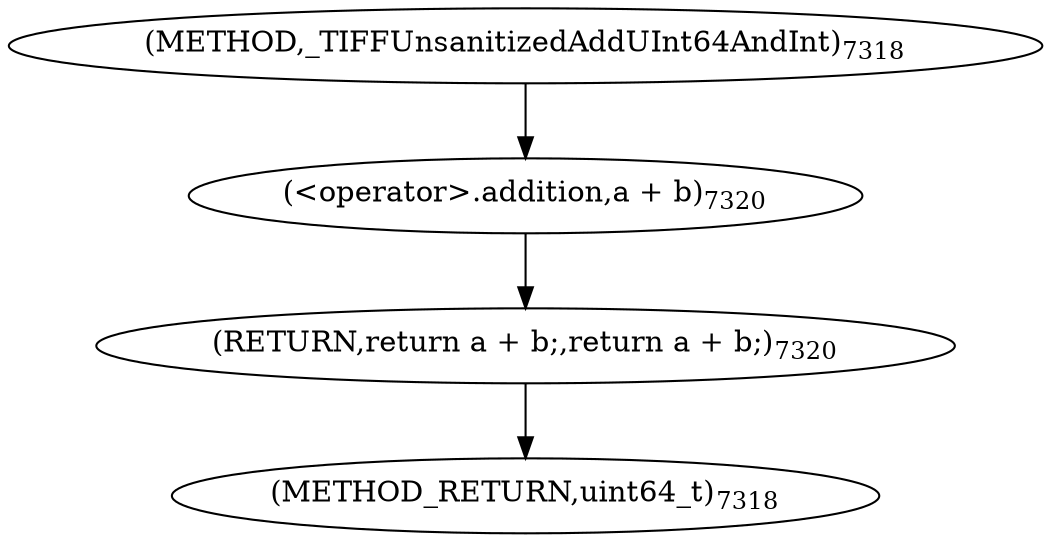 digraph "_TIFFUnsanitizedAddUInt64AndInt" {  
"97517" [label = <(RETURN,return a + b;,return a + b;)<SUB>7320</SUB>> ]
"97518" [label = <(&lt;operator&gt;.addition,a + b)<SUB>7320</SUB>> ]
"97513" [label = <(METHOD,_TIFFUnsanitizedAddUInt64AndInt)<SUB>7318</SUB>> ]
"97521" [label = <(METHOD_RETURN,uint64_t)<SUB>7318</SUB>> ]
  "97517" -> "97521" 
  "97518" -> "97517" 
  "97513" -> "97518" 
}
